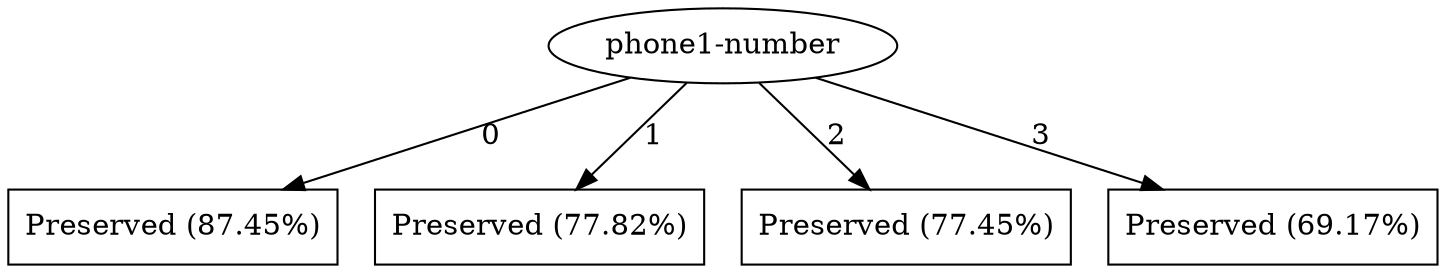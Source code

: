 digraph G {
"bg==" [ shape=ellipse label="phone1-number"]
"bg==" -> "bi0w" [ label="0" ]
"bi0w" [ shape=box label="Preserved (87.45%)"]
"bg==" -> "bi0x" [ label="1" ]
"bi0x" [ shape=box label="Preserved (77.82%)"]
"bg==" -> "bi0y" [ label="2" ]
"bi0y" [ shape=box label="Preserved (77.45%)"]
"bg==" -> "bi0z" [ label="3" ]
"bi0z" [ shape=box label="Preserved (69.17%)"]
}

